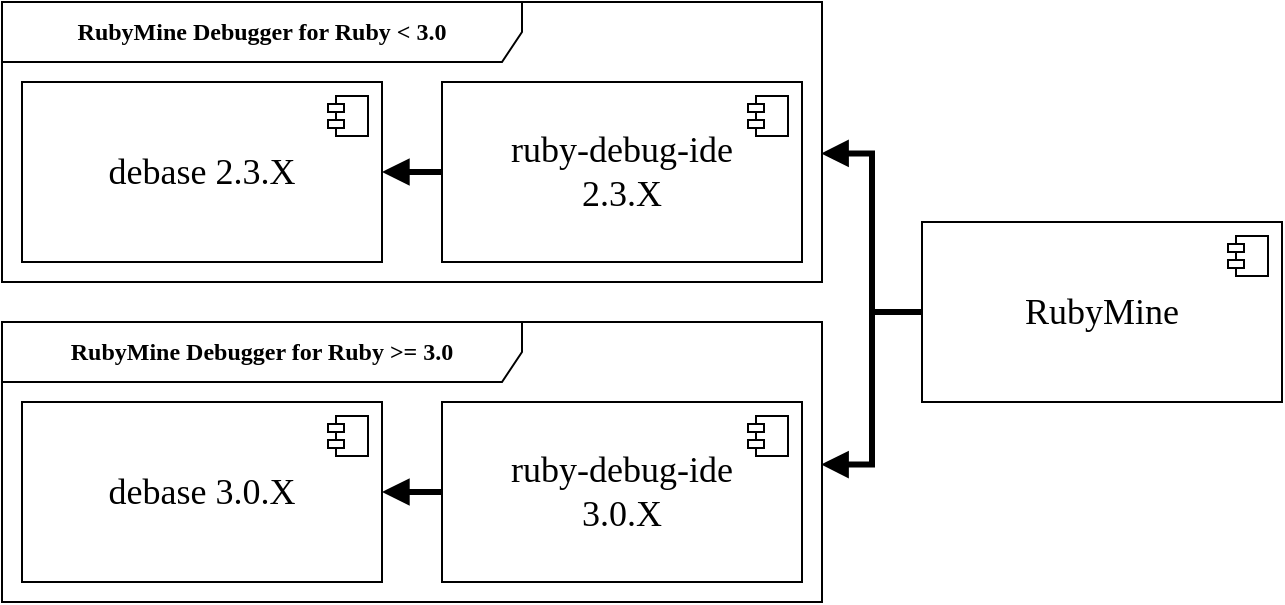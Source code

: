 <mxfile version="21.6.9" type="device">
  <diagram name="Page-1" id="f-sBaS7kKL6H8T4tUrvl">
    <mxGraphModel dx="748" dy="416" grid="1" gridSize="10" guides="1" tooltips="1" connect="1" arrows="1" fold="1" page="1" pageScale="1" pageWidth="850" pageHeight="1100" math="0" shadow="0">
      <root>
        <mxCell id="0" />
        <mxCell id="1" parent="0" />
        <mxCell id="qSp2voCxcjBClg3Vv-4l-1" value="&lt;font data-font-src=&quot;https://fonts.googleapis.com/css?family=Montserrat&quot; face=&quot;Montserrat&quot; style=&quot;font-size: 18px;&quot;&gt;RubyMine&lt;/font&gt;" style="html=1;dropTarget=0;whiteSpace=wrap;" parent="1" vertex="1">
          <mxGeometry x="530" y="230" width="180" height="90" as="geometry" />
        </mxCell>
        <mxCell id="qSp2voCxcjBClg3Vv-4l-2" value="" style="shape=module;jettyWidth=8;jettyHeight=4;" parent="qSp2voCxcjBClg3Vv-4l-1" vertex="1">
          <mxGeometry x="1" width="20" height="20" relative="1" as="geometry">
            <mxPoint x="-27" y="7" as="offset" />
          </mxGeometry>
        </mxCell>
        <mxCell id="qSp2voCxcjBClg3Vv-4l-3" value="&lt;font data-font-src=&quot;https://fonts.googleapis.com/css?family=Montserrat&quot; face=&quot;Montserrat&quot; style=&quot;font-size: 18px;&quot;&gt;ruby-debug-ide&lt;br&gt;2.3.X&lt;br&gt;&lt;/font&gt;" style="html=1;dropTarget=0;whiteSpace=wrap;" parent="1" vertex="1">
          <mxGeometry x="290" y="160" width="180" height="90" as="geometry" />
        </mxCell>
        <mxCell id="qSp2voCxcjBClg3Vv-4l-4" value="" style="shape=module;jettyWidth=8;jettyHeight=4;" parent="qSp2voCxcjBClg3Vv-4l-3" vertex="1">
          <mxGeometry x="1" width="20" height="20" relative="1" as="geometry">
            <mxPoint x="-27" y="7" as="offset" />
          </mxGeometry>
        </mxCell>
        <mxCell id="qSp2voCxcjBClg3Vv-4l-5" value="&lt;font style=&quot;font-size: 18px;&quot; face=&quot;Montserrat&quot; data-font-src=&quot;https://fonts.googleapis.com/css?family=Montserrat&quot;&gt;debase 2.3.X&lt;br&gt;&lt;/font&gt;" style="html=1;dropTarget=0;whiteSpace=wrap;" parent="1" vertex="1">
          <mxGeometry x="80" y="160" width="180" height="90" as="geometry" />
        </mxCell>
        <mxCell id="qSp2voCxcjBClg3Vv-4l-6" value="" style="shape=module;jettyWidth=8;jettyHeight=4;" parent="qSp2voCxcjBClg3Vv-4l-5" vertex="1">
          <mxGeometry x="1" width="20" height="20" relative="1" as="geometry">
            <mxPoint x="-27" y="7" as="offset" />
          </mxGeometry>
        </mxCell>
        <mxCell id="qSp2voCxcjBClg3Vv-4l-7" value="" style="endArrow=block;endFill=1;html=1;edgeStyle=orthogonalEdgeStyle;align=left;verticalAlign=top;rounded=0;entryX=1;entryY=0.5;entryDx=0;entryDy=0;exitX=0;exitY=0.5;exitDx=0;exitDy=0;strokeWidth=3;" parent="1" source="qSp2voCxcjBClg3Vv-4l-3" target="qSp2voCxcjBClg3Vv-4l-5" edge="1">
          <mxGeometry x="-1" relative="1" as="geometry">
            <mxPoint x="350" y="290" as="sourcePoint" />
            <mxPoint x="510" y="290" as="targetPoint" />
          </mxGeometry>
        </mxCell>
        <mxCell id="qSp2voCxcjBClg3Vv-4l-9" value="" style="endArrow=block;endFill=1;html=1;edgeStyle=orthogonalEdgeStyle;align=left;verticalAlign=top;rounded=0;entryX=0.999;entryY=0.541;entryDx=0;entryDy=0;exitX=0;exitY=0.5;exitDx=0;exitDy=0;strokeWidth=3;entryPerimeter=0;" parent="1" source="qSp2voCxcjBClg3Vv-4l-1" target="qSp2voCxcjBClg3Vv-4l-14" edge="1">
          <mxGeometry x="-1" relative="1" as="geometry">
            <mxPoint x="560" y="350" as="sourcePoint" />
            <mxPoint x="470" y="350" as="targetPoint" />
            <mxPoint as="offset" />
          </mxGeometry>
        </mxCell>
        <mxCell id="qSp2voCxcjBClg3Vv-4l-14" value="&lt;font data-font-src=&quot;https://fonts.googleapis.com/css?family=Montserrat&quot; face=&quot;Montserrat&quot;&gt;&lt;b&gt;RubyMine Debugger for Ruby &amp;lt; 3.0&lt;/b&gt;&lt;/font&gt;" style="shape=umlFrame;whiteSpace=wrap;html=1;pointerEvents=0;width=260;height=30;movable=1;resizable=1;rotatable=1;deletable=1;editable=1;locked=0;connectable=1;" parent="1" vertex="1">
          <mxGeometry x="70" y="120" width="410" height="140" as="geometry" />
        </mxCell>
        <mxCell id="6GCJO6Rty_prLgSmpoU1-1" value="&lt;font style=&quot;font-size: 18px;&quot; face=&quot;Montserrat&quot; data-font-src=&quot;https://fonts.googleapis.com/css?family=Montserrat&quot;&gt;debase 3.0.X&lt;br&gt;&lt;/font&gt;" style="html=1;dropTarget=0;whiteSpace=wrap;" vertex="1" parent="1">
          <mxGeometry x="80" y="320" width="180" height="90" as="geometry" />
        </mxCell>
        <mxCell id="6GCJO6Rty_prLgSmpoU1-2" value="" style="shape=module;jettyWidth=8;jettyHeight=4;" vertex="1" parent="6GCJO6Rty_prLgSmpoU1-1">
          <mxGeometry x="1" width="20" height="20" relative="1" as="geometry">
            <mxPoint x="-27" y="7" as="offset" />
          </mxGeometry>
        </mxCell>
        <mxCell id="6GCJO6Rty_prLgSmpoU1-3" value="&lt;font data-font-src=&quot;https://fonts.googleapis.com/css?family=Montserrat&quot; face=&quot;Montserrat&quot; style=&quot;font-size: 18px;&quot;&gt;ruby-debug-ide&lt;br&gt;3.0.X&lt;br&gt;&lt;/font&gt;" style="html=1;dropTarget=0;whiteSpace=wrap;" vertex="1" parent="1">
          <mxGeometry x="290" y="320" width="180" height="90" as="geometry" />
        </mxCell>
        <mxCell id="6GCJO6Rty_prLgSmpoU1-4" value="" style="shape=module;jettyWidth=8;jettyHeight=4;" vertex="1" parent="6GCJO6Rty_prLgSmpoU1-3">
          <mxGeometry x="1" width="20" height="20" relative="1" as="geometry">
            <mxPoint x="-27" y="7" as="offset" />
          </mxGeometry>
        </mxCell>
        <mxCell id="6GCJO6Rty_prLgSmpoU1-7" value="" style="endArrow=block;endFill=1;html=1;edgeStyle=orthogonalEdgeStyle;align=left;verticalAlign=top;rounded=0;entryX=1;entryY=0.5;entryDx=0;entryDy=0;exitX=0;exitY=0.5;exitDx=0;exitDy=0;strokeWidth=3;" edge="1" parent="1" source="6GCJO6Rty_prLgSmpoU1-3" target="6GCJO6Rty_prLgSmpoU1-1">
          <mxGeometry x="-1" relative="1" as="geometry">
            <mxPoint x="300" y="235" as="sourcePoint" />
            <mxPoint x="270" y="235" as="targetPoint" />
          </mxGeometry>
        </mxCell>
        <mxCell id="6GCJO6Rty_prLgSmpoU1-8" value="&lt;font data-font-src=&quot;https://fonts.googleapis.com/css?family=Montserrat&quot; face=&quot;Montserrat&quot;&gt;&lt;b&gt;RubyMine Debugger for Ruby &amp;gt;= 3.0&lt;/b&gt;&lt;/font&gt;" style="shape=umlFrame;whiteSpace=wrap;html=1;pointerEvents=0;width=260;height=30;movable=1;resizable=1;rotatable=1;deletable=1;editable=1;locked=0;connectable=1;" vertex="1" parent="1">
          <mxGeometry x="70" y="280" width="410" height="140" as="geometry" />
        </mxCell>
        <mxCell id="6GCJO6Rty_prLgSmpoU1-9" value="" style="endArrow=block;endFill=1;html=1;edgeStyle=orthogonalEdgeStyle;align=left;verticalAlign=top;rounded=0;entryX=0.999;entryY=0.509;entryDx=0;entryDy=0;exitX=0;exitY=0.5;exitDx=0;exitDy=0;strokeWidth=3;entryPerimeter=0;" edge="1" parent="1" source="qSp2voCxcjBClg3Vv-4l-1" target="6GCJO6Rty_prLgSmpoU1-8">
          <mxGeometry x="-1" relative="1" as="geometry">
            <mxPoint x="610" y="255" as="sourcePoint" />
            <mxPoint x="500" y="217" as="targetPoint" />
            <mxPoint as="offset" />
          </mxGeometry>
        </mxCell>
      </root>
    </mxGraphModel>
  </diagram>
</mxfile>
